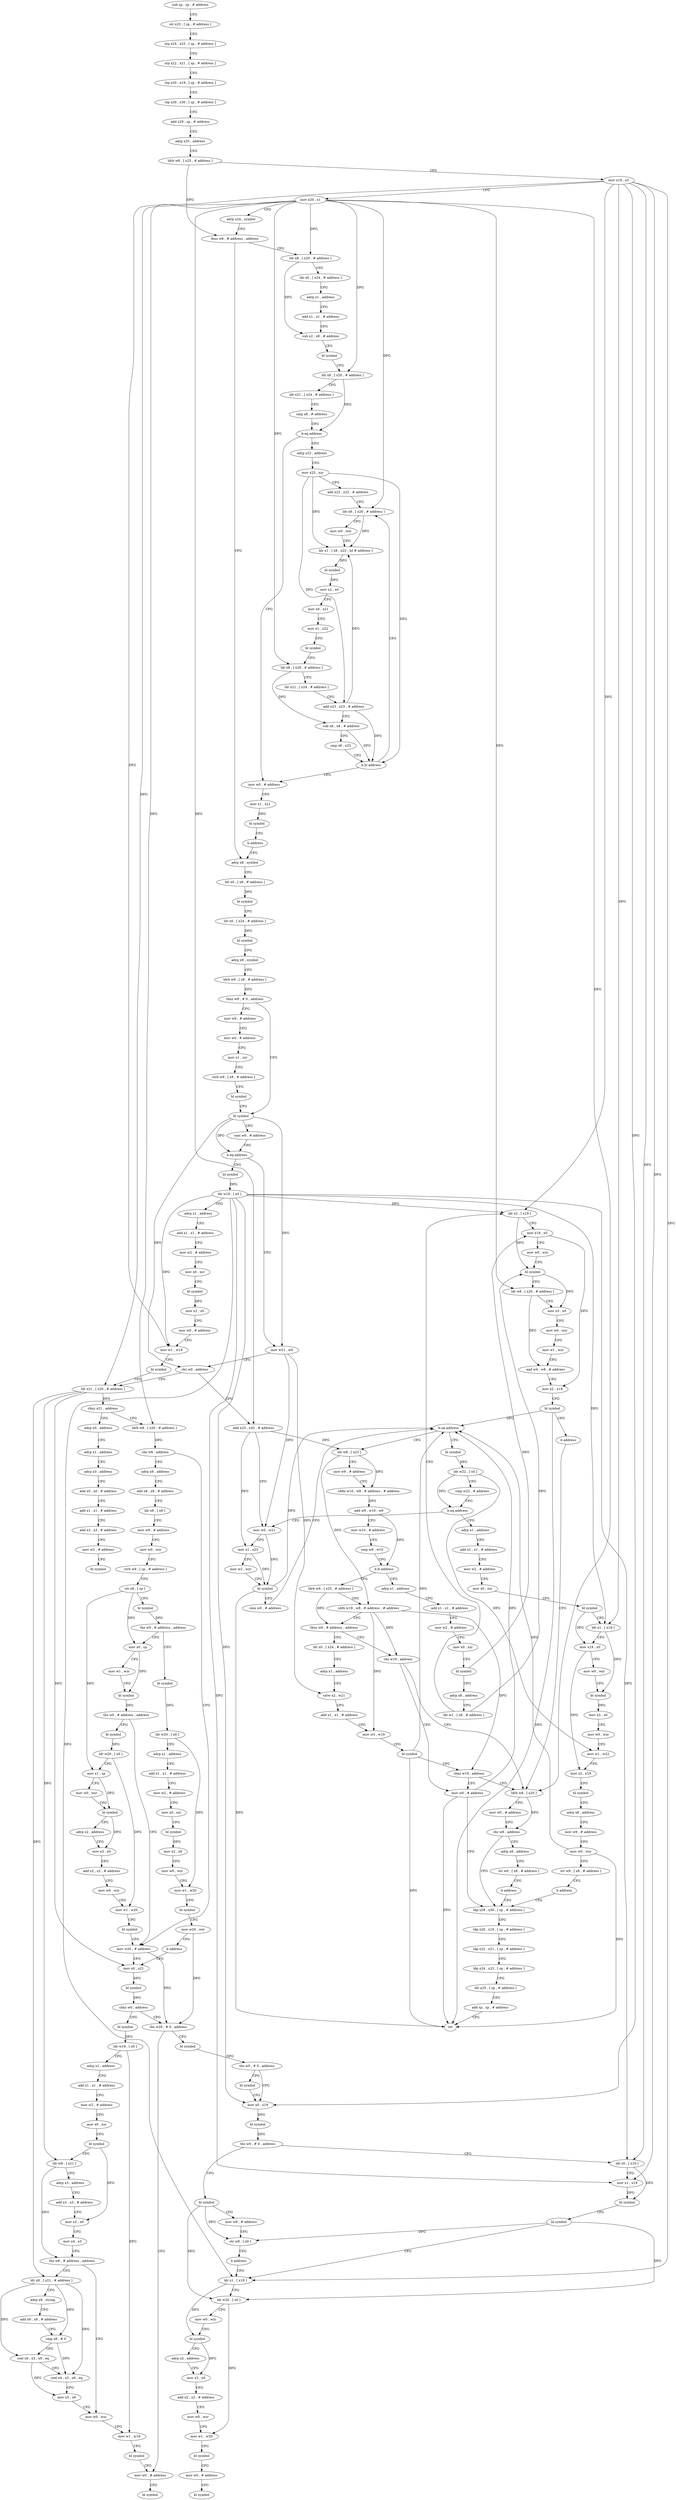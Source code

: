 digraph "func" {
"4218856" [label = "sub sp , sp , # address" ]
"4218860" [label = "str x25 , [ sp , # address ]" ]
"4218864" [label = "stp x24 , x23 , [ sp , # address ]" ]
"4218868" [label = "stp x22 , x21 , [ sp , # address ]" ]
"4218872" [label = "stp x20 , x19 , [ sp , # address ]" ]
"4218876" [label = "stp x29 , x30 , [ sp , # address ]" ]
"4218880" [label = "add x29 , sp , # address" ]
"4218884" [label = "adrp x25 , address" ]
"4218888" [label = "ldrb w8 , [ x25 , # address ]" ]
"4218892" [label = "mov x19 , x3" ]
"4218896" [label = "mov x20 , x1" ]
"4218900" [label = "adrp x24 , symbol" ]
"4218904" [label = "tbnz w8 , # address , address" ]
"4219244" [label = "ldr x8 , [ x20 , # address ]" ]
"4218908" [label = "adrp x8 , symbol" ]
"4219248" [label = "ldr x0 , [ x24 , # address ]" ]
"4219252" [label = "adrp x1 , address" ]
"4219256" [label = "add x1 , x1 , # address" ]
"4219260" [label = "sub x2 , x8 , # address" ]
"4219264" [label = "bl symbol" ]
"4219268" [label = "ldr x8 , [ x20 , # address ]" ]
"4219272" [label = "ldr x21 , [ x24 , # address ]" ]
"4219276" [label = "cmp x8 , # address" ]
"4219280" [label = "b.eq address" ]
"4219352" [label = "mov w0 , # address" ]
"4219284" [label = "adrp x22 , address" ]
"4218912" [label = "ldr x0 , [ x8 , # address ]" ]
"4218916" [label = "bl symbol" ]
"4218920" [label = "ldr x0 , [ x24 , # address ]" ]
"4218924" [label = "bl symbol" ]
"4218928" [label = "adrp x8 , symbol" ]
"4218932" [label = "ldrb w9 , [ x8 , # address ]" ]
"4218936" [label = "tbnz w9 , # 0 , address" ]
"4218960" [label = "bl symbol" ]
"4218940" [label = "mov w9 , # address" ]
"4219356" [label = "mov x1 , x21" ]
"4219360" [label = "bl symbol" ]
"4219364" [label = "b address" ]
"4219288" [label = "mov x23 , xzr" ]
"4219292" [label = "add x22 , x22 , # address" ]
"4219296" [label = "ldr x8 , [ x20 , # address ]" ]
"4218964" [label = "cmn w0 , # address" ]
"4218968" [label = "b.eq address" ]
"4219428" [label = "bl symbol" ]
"4218972" [label = "mov w21 , w0" ]
"4218944" [label = "mov w0 , # address" ]
"4218948" [label = "mov x1 , xzr" ]
"4218952" [label = "strb w9 , [ x8 , # address ]" ]
"4218956" [label = "bl symbol" ]
"4219300" [label = "mov w0 , wzr" ]
"4219304" [label = "ldr x1 , [ x8 , x23 , lsl # address ]" ]
"4219308" [label = "bl symbol" ]
"4219312" [label = "mov x2 , x0" ]
"4219316" [label = "mov x0 , x21" ]
"4219320" [label = "mov x1 , x22" ]
"4219324" [label = "bl symbol" ]
"4219328" [label = "ldr x8 , [ x20 , # address ]" ]
"4219332" [label = "ldr x21 , [ x24 , # address ]" ]
"4219336" [label = "add x23 , x23 , # address" ]
"4219340" [label = "sub x8 , x8 , # address" ]
"4219344" [label = "cmp x8 , x23" ]
"4219348" [label = "b.hi address" ]
"4219432" [label = "ldr w19 , [ x0 ]" ]
"4219436" [label = "adrp x1 , address" ]
"4219440" [label = "add x1 , x1 , # address" ]
"4219444" [label = "mov w2 , # address" ]
"4219448" [label = "mov x0 , xzr" ]
"4219452" [label = "bl symbol" ]
"4219456" [label = "mov x2 , x0" ]
"4219460" [label = "mov w0 , # address" ]
"4219464" [label = "mov w1 , w19" ]
"4219468" [label = "bl symbol" ]
"4219472" [label = "ldr x21 , [ x20 , # address ]" ]
"4218976" [label = "cbz w0 , address" ]
"4218980" [label = "add x23 , x20 , # address" ]
"4219512" [label = "ldrb w8 , [ x20 , # address ]" ]
"4219516" [label = "cbz w8 , address" ]
"4219668" [label = "mov w20 , # address" ]
"4219520" [label = "adrp x8 , address" ]
"4219480" [label = "adrp x0 , address" ]
"4219484" [label = "adrp x1 , address" ]
"4219488" [label = "adrp x3 , address" ]
"4219492" [label = "add x0 , x0 , # address" ]
"4219496" [label = "add x1 , x1 , # address" ]
"4219500" [label = "add x3 , x3 , # address" ]
"4219504" [label = "mov w2 , # address" ]
"4219508" [label = "bl symbol" ]
"4219476" [label = "cbnz x21 , address" ]
"4218984" [label = "mov w0 , w21" ]
"4219672" [label = "mov x0 , x21" ]
"4219524" [label = "add x8 , x8 , # address" ]
"4219528" [label = "ldr x8 , [ x8 ]" ]
"4219532" [label = "mov w9 , # address" ]
"4219536" [label = "mov w0 , wzr" ]
"4219540" [label = "strh w9 , [ sp , # address ]" ]
"4219544" [label = "str x8 , [ sp ]" ]
"4219548" [label = "bl symbol" ]
"4219552" [label = "tbz w0 , # address , address" ]
"4219608" [label = "mov x0 , sp" ]
"4219556" [label = "bl symbol" ]
"4219100" [label = "ldr w8 , [ x23 ]" ]
"4219104" [label = "mov w9 , # address" ]
"4219108" [label = "ubfiz w10 , w8 , # address , # address" ]
"4219112" [label = "add w9 , w10 , w9" ]
"4219116" [label = "mov w10 , # address" ]
"4219120" [label = "cmp w9 , w10" ]
"4219124" [label = "b.lt address" ]
"4219204" [label = "ldrb w9 , [ x25 , # address ]" ]
"4219128" [label = "adrp x1 , address" ]
"4219008" [label = "bl symbol" ]
"4219012" [label = "ldr w22 , [ x0 ]" ]
"4219016" [label = "cmp w22 , # address" ]
"4219020" [label = "b.eq address" ]
"4219024" [label = "adrp x1 , address" ]
"4219728" [label = "bl symbol" ]
"4219732" [label = "ldr w19 , [ x0 ]" ]
"4219736" [label = "adrp x1 , address" ]
"4219740" [label = "add x1 , x1 , # address" ]
"4219744" [label = "mov w2 , # address" ]
"4219748" [label = "mov x0 , xzr" ]
"4219752" [label = "bl symbol" ]
"4219756" [label = "ldr w8 , [ x21 ]" ]
"4219760" [label = "adrp x3 , address" ]
"4219764" [label = "add x3 , x3 , # address" ]
"4219768" [label = "mov x2 , x0" ]
"4219772" [label = "mov x4 , x3" ]
"4219776" [label = "tbz w8 , # address , address" ]
"4219808" [label = "mov w0 , wzr" ]
"4219780" [label = "ldr x8 , [ x21 , # address ]" ]
"4219684" [label = "tbz w20 , # 0 , address" ]
"4219820" [label = "mov w0 , # address" ]
"4219688" [label = "bl symbol" ]
"4219612" [label = "mov w1 , wzr" ]
"4219616" [label = "bl symbol" ]
"4219620" [label = "tbz w0 , # address , address" ]
"4219624" [label = "bl symbol" ]
"4219560" [label = "ldr w20 , [ x0 ]" ]
"4219564" [label = "adrp x1 , address" ]
"4219568" [label = "add x1 , x1 , # address" ]
"4219572" [label = "mov w2 , # address" ]
"4219576" [label = "mov x0 , xzr" ]
"4219580" [label = "bl symbol" ]
"4219584" [label = "mov x2 , x0" ]
"4219588" [label = "mov w0 , wzr" ]
"4219592" [label = "mov w1 , w20" ]
"4219596" [label = "bl symbol" ]
"4219600" [label = "mov w20 , wzr" ]
"4219604" [label = "b address" ]
"4219208" [label = "ubfx w19 , w8 , # address , # address" ]
"4219212" [label = "tbnz w9 , # address , address" ]
"4219368" [label = "ldr x0 , [ x24 , # address ]" ]
"4219216" [label = "cbz w19 , address" ]
"4219132" [label = "add x1 , x1 , # address" ]
"4219136" [label = "mov w2 , # address" ]
"4219140" [label = "mov x0 , xzr" ]
"4219144" [label = "bl symbol" ]
"4219148" [label = "adrp x8 , address" ]
"4219152" [label = "ldr w1 , [ x8 , # address ]" ]
"4219156" [label = "ldr x2 , [ x19 ]" ]
"4219160" [label = "mov x19 , x0" ]
"4219164" [label = "mov w0 , wzr" ]
"4219168" [label = "bl symbol" ]
"4219172" [label = "ldr w8 , [ x20 , # address ]" ]
"4219176" [label = "mov x3 , x0" ]
"4219180" [label = "mov w0 , wzr" ]
"4219184" [label = "mov w1 , wzr" ]
"4219188" [label = "and w4 , w8 , # address" ]
"4219192" [label = "mov x2 , x19" ]
"4219196" [label = "bl symbol" ]
"4219200" [label = "b address" ]
"4219220" [label = "ldrb w8 , [ x20 ]" ]
"4218988" [label = "mov x1 , x23" ]
"4218992" [label = "mov w2 , wzr" ]
"4218996" [label = "bl symbol" ]
"4219000" [label = "cmn w0 , # address" ]
"4219004" [label = "b.ne address" ]
"4219028" [label = "add x1 , x1 , # address" ]
"4219032" [label = "mov w2 , # address" ]
"4219036" [label = "mov x0 , xzr" ]
"4219040" [label = "bl symbol" ]
"4219044" [label = "ldr x1 , [ x19 ]" ]
"4219048" [label = "mov x19 , x0" ]
"4219052" [label = "mov w0 , wzr" ]
"4219056" [label = "bl symbol" ]
"4219060" [label = "mov x3 , x0" ]
"4219064" [label = "mov w0 , wzr" ]
"4219068" [label = "mov w1 , w22" ]
"4219072" [label = "mov x2 , x19" ]
"4219076" [label = "bl symbol" ]
"4219080" [label = "adrp x8 , address" ]
"4219084" [label = "mov w9 , # address" ]
"4219088" [label = "mov w0 , wzr" ]
"4219092" [label = "str w9 , [ x8 , # address ]" ]
"4219096" [label = "b address" ]
"4219400" [label = "ldp x29 , x30 , [ sp , # address ]" ]
"4219812" [label = "mov w1 , w19" ]
"4219816" [label = "bl symbol" ]
"4219784" [label = "adrp x9 , string" ]
"4219788" [label = "add x9 , x9 , # address" ]
"4219792" [label = "cmp x8 , # 0" ]
"4219796" [label = "csel x9 , x3 , x9 , eq" ]
"4219800" [label = "csel x4 , x3 , x8 , eq" ]
"4219804" [label = "mov x3 , x9" ]
"4219824" [label = "bl symbol" ]
"4219692" [label = "tbz w0 , # 0 , address" ]
"4219700" [label = "mov x0 , x19" ]
"4219696" [label = "bl symbol" ]
"4219628" [label = "ldr w20 , [ x0 ]" ]
"4219632" [label = "mov x1 , sp" ]
"4219636" [label = "mov w0 , wzr" ]
"4219640" [label = "bl symbol" ]
"4219644" [label = "adrp x2 , address" ]
"4219648" [label = "mov x3 , x0" ]
"4219652" [label = "add x2 , x2 , # address" ]
"4219656" [label = "mov w0 , wzr" ]
"4219660" [label = "mov w1 , w20" ]
"4219664" [label = "bl symbol" ]
"4219676" [label = "bl symbol" ]
"4219680" [label = "cbnz w0 , address" ]
"4219372" [label = "adrp x1 , address" ]
"4219376" [label = "sxtw x2 , w21" ]
"4219380" [label = "add x1 , x1 , # address" ]
"4219384" [label = "mov w3 , w19" ]
"4219388" [label = "bl symbol" ]
"4219392" [label = "cbnz w19 , address" ]
"4219396" [label = "mov w0 , # address" ]
"4219224" [label = "mov w0 , # address" ]
"4219228" [label = "cbz w8 , address" ]
"4219232" [label = "adrp x8 , address" ]
"4219404" [label = "ldp x20 , x19 , [ sp , # address ]" ]
"4219408" [label = "ldp x22 , x21 , [ sp , # address ]" ]
"4219412" [label = "ldp x24 , x23 , [ sp , # address ]" ]
"4219416" [label = "ldr x25 , [ sp , # address ]" ]
"4219420" [label = "add sp , sp , # address" ]
"4219424" [label = "ret" ]
"4219704" [label = "bl symbol" ]
"4219708" [label = "tbz w0 , # 0 , address" ]
"4219828" [label = "ldr x0 , [ x19 ]" ]
"4219712" [label = "bl symbol" ]
"4219236" [label = "str w0 , [ x8 , # address ]" ]
"4219240" [label = "b address" ]
"4219832" [label = "mov x1 , x19" ]
"4219836" [label = "bl symbol" ]
"4219840" [label = "bl symbol" ]
"4219844" [label = "ldr x1 , [ x19 ]" ]
"4219716" [label = "mov w8 , # address" ]
"4219720" [label = "str w8 , [ x0 ]" ]
"4219724" [label = "b address" ]
"4219848" [label = "ldr w20 , [ x0 ]" ]
"4219852" [label = "mov w0 , wzr" ]
"4219856" [label = "bl symbol" ]
"4219860" [label = "adrp x2 , address" ]
"4219864" [label = "mov x3 , x0" ]
"4219868" [label = "add x2 , x2 , # address" ]
"4219872" [label = "mov w0 , wzr" ]
"4219876" [label = "mov w1 , w20" ]
"4219880" [label = "bl symbol" ]
"4219884" [label = "mov w0 , # address" ]
"4219888" [label = "bl symbol" ]
"4218856" -> "4218860" [ label = "CFG" ]
"4218860" -> "4218864" [ label = "CFG" ]
"4218864" -> "4218868" [ label = "CFG" ]
"4218868" -> "4218872" [ label = "CFG" ]
"4218872" -> "4218876" [ label = "CFG" ]
"4218876" -> "4218880" [ label = "CFG" ]
"4218880" -> "4218884" [ label = "CFG" ]
"4218884" -> "4218888" [ label = "CFG" ]
"4218888" -> "4218892" [ label = "CFG" ]
"4218888" -> "4218904" [ label = "DFG" ]
"4218892" -> "4218896" [ label = "CFG" ]
"4218892" -> "4219464" [ label = "DFG" ]
"4218892" -> "4219156" [ label = "DFG" ]
"4218892" -> "4219044" [ label = "DFG" ]
"4218892" -> "4219700" [ label = "DFG" ]
"4218892" -> "4219828" [ label = "DFG" ]
"4218892" -> "4219832" [ label = "DFG" ]
"4218892" -> "4219844" [ label = "DFG" ]
"4218896" -> "4218900" [ label = "CFG" ]
"4218896" -> "4219244" [ label = "DFG" ]
"4218896" -> "4219268" [ label = "DFG" ]
"4218896" -> "4219296" [ label = "DFG" ]
"4218896" -> "4219328" [ label = "DFG" ]
"4218896" -> "4219472" [ label = "DFG" ]
"4218896" -> "4218980" [ label = "DFG" ]
"4218896" -> "4219512" [ label = "DFG" ]
"4218896" -> "4219172" [ label = "DFG" ]
"4218896" -> "4219220" [ label = "DFG" ]
"4218900" -> "4218904" [ label = "CFG" ]
"4218904" -> "4219244" [ label = "CFG" ]
"4218904" -> "4218908" [ label = "CFG" ]
"4219244" -> "4219248" [ label = "CFG" ]
"4219244" -> "4219260" [ label = "DFG" ]
"4218908" -> "4218912" [ label = "CFG" ]
"4219248" -> "4219252" [ label = "CFG" ]
"4219252" -> "4219256" [ label = "CFG" ]
"4219256" -> "4219260" [ label = "CFG" ]
"4219260" -> "4219264" [ label = "CFG" ]
"4219264" -> "4219268" [ label = "CFG" ]
"4219268" -> "4219272" [ label = "CFG" ]
"4219268" -> "4219280" [ label = "DFG" ]
"4219272" -> "4219276" [ label = "CFG" ]
"4219276" -> "4219280" [ label = "CFG" ]
"4219280" -> "4219352" [ label = "CFG" ]
"4219280" -> "4219284" [ label = "CFG" ]
"4219352" -> "4219356" [ label = "CFG" ]
"4219284" -> "4219288" [ label = "CFG" ]
"4218912" -> "4218916" [ label = "DFG" ]
"4218916" -> "4218920" [ label = "CFG" ]
"4218920" -> "4218924" [ label = "DFG" ]
"4218924" -> "4218928" [ label = "CFG" ]
"4218928" -> "4218932" [ label = "CFG" ]
"4218932" -> "4218936" [ label = "DFG" ]
"4218936" -> "4218960" [ label = "CFG" ]
"4218936" -> "4218940" [ label = "CFG" ]
"4218960" -> "4218964" [ label = "CFG" ]
"4218960" -> "4218968" [ label = "DFG" ]
"4218960" -> "4218972" [ label = "DFG" ]
"4218960" -> "4218976" [ label = "DFG" ]
"4218940" -> "4218944" [ label = "CFG" ]
"4219356" -> "4219360" [ label = "DFG" ]
"4219360" -> "4219364" [ label = "CFG" ]
"4219364" -> "4218908" [ label = "CFG" ]
"4219288" -> "4219292" [ label = "CFG" ]
"4219288" -> "4219304" [ label = "DFG" ]
"4219288" -> "4219336" [ label = "DFG" ]
"4219288" -> "4219348" [ label = "DFG" ]
"4219292" -> "4219296" [ label = "CFG" ]
"4219296" -> "4219300" [ label = "CFG" ]
"4219296" -> "4219304" [ label = "DFG" ]
"4218964" -> "4218968" [ label = "CFG" ]
"4218968" -> "4219428" [ label = "CFG" ]
"4218968" -> "4218972" [ label = "CFG" ]
"4219428" -> "4219432" [ label = "DFG" ]
"4218972" -> "4218976" [ label = "CFG" ]
"4218972" -> "4218984" [ label = "DFG" ]
"4218972" -> "4219376" [ label = "DFG" ]
"4218944" -> "4218948" [ label = "CFG" ]
"4218948" -> "4218952" [ label = "CFG" ]
"4218952" -> "4218956" [ label = "CFG" ]
"4218956" -> "4218960" [ label = "CFG" ]
"4219300" -> "4219304" [ label = "CFG" ]
"4219304" -> "4219308" [ label = "DFG" ]
"4219308" -> "4219312" [ label = "DFG" ]
"4219312" -> "4219316" [ label = "CFG" ]
"4219316" -> "4219320" [ label = "CFG" ]
"4219320" -> "4219324" [ label = "CFG" ]
"4219324" -> "4219328" [ label = "CFG" ]
"4219328" -> "4219332" [ label = "CFG" ]
"4219328" -> "4219340" [ label = "DFG" ]
"4219332" -> "4219336" [ label = "CFG" ]
"4219336" -> "4219340" [ label = "CFG" ]
"4219336" -> "4219304" [ label = "DFG" ]
"4219336" -> "4219348" [ label = "DFG" ]
"4219340" -> "4219344" [ label = "CFG" ]
"4219340" -> "4219348" [ label = "DFG" ]
"4219344" -> "4219348" [ label = "CFG" ]
"4219348" -> "4219296" [ label = "CFG" ]
"4219348" -> "4219352" [ label = "CFG" ]
"4219432" -> "4219436" [ label = "CFG" ]
"4219432" -> "4219464" [ label = "DFG" ]
"4219432" -> "4219156" [ label = "DFG" ]
"4219432" -> "4219044" [ label = "DFG" ]
"4219432" -> "4219700" [ label = "DFG" ]
"4219432" -> "4219828" [ label = "DFG" ]
"4219432" -> "4219832" [ label = "DFG" ]
"4219432" -> "4219844" [ label = "DFG" ]
"4219436" -> "4219440" [ label = "CFG" ]
"4219440" -> "4219444" [ label = "CFG" ]
"4219444" -> "4219448" [ label = "CFG" ]
"4219448" -> "4219452" [ label = "CFG" ]
"4219452" -> "4219456" [ label = "DFG" ]
"4219456" -> "4219460" [ label = "CFG" ]
"4219460" -> "4219464" [ label = "CFG" ]
"4219464" -> "4219468" [ label = "CFG" ]
"4219468" -> "4219472" [ label = "CFG" ]
"4219472" -> "4219476" [ label = "DFG" ]
"4219472" -> "4219672" [ label = "DFG" ]
"4219472" -> "4219756" [ label = "DFG" ]
"4219472" -> "4219780" [ label = "DFG" ]
"4218976" -> "4219472" [ label = "CFG" ]
"4218976" -> "4218980" [ label = "CFG" ]
"4218980" -> "4218984" [ label = "CFG" ]
"4218980" -> "4218988" [ label = "DFG" ]
"4218980" -> "4219100" [ label = "DFG" ]
"4219512" -> "4219516" [ label = "DFG" ]
"4219516" -> "4219668" [ label = "CFG" ]
"4219516" -> "4219520" [ label = "CFG" ]
"4219668" -> "4219672" [ label = "CFG" ]
"4219668" -> "4219684" [ label = "DFG" ]
"4219520" -> "4219524" [ label = "CFG" ]
"4219480" -> "4219484" [ label = "CFG" ]
"4219484" -> "4219488" [ label = "CFG" ]
"4219488" -> "4219492" [ label = "CFG" ]
"4219492" -> "4219496" [ label = "CFG" ]
"4219496" -> "4219500" [ label = "CFG" ]
"4219500" -> "4219504" [ label = "CFG" ]
"4219504" -> "4219508" [ label = "CFG" ]
"4219476" -> "4219512" [ label = "CFG" ]
"4219476" -> "4219480" [ label = "CFG" ]
"4218984" -> "4218988" [ label = "CFG" ]
"4218984" -> "4218996" [ label = "DFG" ]
"4219672" -> "4219676" [ label = "DFG" ]
"4219524" -> "4219528" [ label = "CFG" ]
"4219528" -> "4219532" [ label = "CFG" ]
"4219532" -> "4219536" [ label = "CFG" ]
"4219536" -> "4219540" [ label = "CFG" ]
"4219540" -> "4219544" [ label = "CFG" ]
"4219544" -> "4219548" [ label = "CFG" ]
"4219544" -> "4219608" [ label = "DFG" ]
"4219544" -> "4219632" [ label = "DFG" ]
"4219548" -> "4219552" [ label = "DFG" ]
"4219552" -> "4219608" [ label = "CFG" ]
"4219552" -> "4219556" [ label = "CFG" ]
"4219608" -> "4219612" [ label = "CFG" ]
"4219608" -> "4219616" [ label = "DFG" ]
"4219556" -> "4219560" [ label = "DFG" ]
"4219100" -> "4219104" [ label = "CFG" ]
"4219100" -> "4219108" [ label = "DFG" ]
"4219100" -> "4219208" [ label = "DFG" ]
"4219104" -> "4219108" [ label = "CFG" ]
"4219108" -> "4219112" [ label = "DFG" ]
"4219112" -> "4219116" [ label = "CFG" ]
"4219112" -> "4219124" [ label = "DFG" ]
"4219116" -> "4219120" [ label = "CFG" ]
"4219120" -> "4219124" [ label = "CFG" ]
"4219124" -> "4219204" [ label = "CFG" ]
"4219124" -> "4219128" [ label = "CFG" ]
"4219204" -> "4219208" [ label = "CFG" ]
"4219204" -> "4219212" [ label = "DFG" ]
"4219128" -> "4219132" [ label = "CFG" ]
"4219008" -> "4219012" [ label = "DFG" ]
"4219012" -> "4219016" [ label = "CFG" ]
"4219012" -> "4219020" [ label = "DFG" ]
"4219012" -> "4219068" [ label = "DFG" ]
"4219016" -> "4219020" [ label = "CFG" ]
"4219020" -> "4218984" [ label = "CFG" ]
"4219020" -> "4219024" [ label = "CFG" ]
"4219024" -> "4219028" [ label = "CFG" ]
"4219728" -> "4219732" [ label = "DFG" ]
"4219732" -> "4219736" [ label = "CFG" ]
"4219732" -> "4219812" [ label = "DFG" ]
"4219736" -> "4219740" [ label = "CFG" ]
"4219740" -> "4219744" [ label = "CFG" ]
"4219744" -> "4219748" [ label = "CFG" ]
"4219748" -> "4219752" [ label = "CFG" ]
"4219752" -> "4219756" [ label = "CFG" ]
"4219752" -> "4219768" [ label = "DFG" ]
"4219756" -> "4219760" [ label = "CFG" ]
"4219756" -> "4219776" [ label = "DFG" ]
"4219760" -> "4219764" [ label = "CFG" ]
"4219764" -> "4219768" [ label = "CFG" ]
"4219768" -> "4219772" [ label = "CFG" ]
"4219772" -> "4219776" [ label = "CFG" ]
"4219776" -> "4219808" [ label = "CFG" ]
"4219776" -> "4219780" [ label = "CFG" ]
"4219808" -> "4219812" [ label = "CFG" ]
"4219780" -> "4219784" [ label = "CFG" ]
"4219780" -> "4219792" [ label = "DFG" ]
"4219780" -> "4219796" [ label = "DFG" ]
"4219780" -> "4219800" [ label = "DFG" ]
"4219684" -> "4219820" [ label = "CFG" ]
"4219684" -> "4219688" [ label = "CFG" ]
"4219820" -> "4219824" [ label = "CFG" ]
"4219688" -> "4219692" [ label = "DFG" ]
"4219612" -> "4219616" [ label = "CFG" ]
"4219616" -> "4219620" [ label = "DFG" ]
"4219620" -> "4219668" [ label = "CFG" ]
"4219620" -> "4219624" [ label = "CFG" ]
"4219624" -> "4219628" [ label = "DFG" ]
"4219560" -> "4219564" [ label = "CFG" ]
"4219560" -> "4219592" [ label = "DFG" ]
"4219564" -> "4219568" [ label = "CFG" ]
"4219568" -> "4219572" [ label = "CFG" ]
"4219572" -> "4219576" [ label = "CFG" ]
"4219576" -> "4219580" [ label = "CFG" ]
"4219580" -> "4219584" [ label = "DFG" ]
"4219584" -> "4219588" [ label = "CFG" ]
"4219588" -> "4219592" [ label = "CFG" ]
"4219592" -> "4219596" [ label = "CFG" ]
"4219596" -> "4219600" [ label = "CFG" ]
"4219600" -> "4219604" [ label = "CFG" ]
"4219600" -> "4219684" [ label = "DFG" ]
"4219604" -> "4219672" [ label = "CFG" ]
"4219208" -> "4219212" [ label = "CFG" ]
"4219208" -> "4219384" [ label = "DFG" ]
"4219208" -> "4219392" [ label = "DFG" ]
"4219208" -> "4219216" [ label = "DFG" ]
"4219212" -> "4219368" [ label = "CFG" ]
"4219212" -> "4219216" [ label = "CFG" ]
"4219368" -> "4219372" [ label = "CFG" ]
"4219216" -> "4219396" [ label = "CFG" ]
"4219216" -> "4219220" [ label = "CFG" ]
"4219132" -> "4219136" [ label = "CFG" ]
"4219136" -> "4219140" [ label = "CFG" ]
"4219140" -> "4219144" [ label = "CFG" ]
"4219144" -> "4219148" [ label = "CFG" ]
"4219144" -> "4219160" [ label = "DFG" ]
"4219148" -> "4219152" [ label = "CFG" ]
"4219152" -> "4219156" [ label = "CFG" ]
"4219152" -> "4219168" [ label = "DFG" ]
"4219156" -> "4219160" [ label = "CFG" ]
"4219156" -> "4219168" [ label = "DFG" ]
"4219160" -> "4219164" [ label = "CFG" ]
"4219160" -> "4219192" [ label = "DFG" ]
"4219164" -> "4219168" [ label = "CFG" ]
"4219168" -> "4219172" [ label = "CFG" ]
"4219168" -> "4219176" [ label = "DFG" ]
"4219172" -> "4219176" [ label = "CFG" ]
"4219172" -> "4219188" [ label = "DFG" ]
"4219176" -> "4219180" [ label = "CFG" ]
"4219180" -> "4219184" [ label = "CFG" ]
"4219184" -> "4219188" [ label = "CFG" ]
"4219188" -> "4219192" [ label = "CFG" ]
"4219192" -> "4219196" [ label = "CFG" ]
"4219196" -> "4219200" [ label = "CFG" ]
"4219196" -> "4219004" [ label = "DFG" ]
"4219196" -> "4219424" [ label = "DFG" ]
"4219200" -> "4219220" [ label = "CFG" ]
"4219220" -> "4219224" [ label = "CFG" ]
"4219220" -> "4219228" [ label = "DFG" ]
"4218988" -> "4218992" [ label = "CFG" ]
"4218988" -> "4218996" [ label = "DFG" ]
"4218992" -> "4218996" [ label = "CFG" ]
"4218996" -> "4219000" [ label = "CFG" ]
"4218996" -> "4219004" [ label = "DFG" ]
"4218996" -> "4219424" [ label = "DFG" ]
"4219000" -> "4219004" [ label = "CFG" ]
"4219004" -> "4219100" [ label = "CFG" ]
"4219004" -> "4219008" [ label = "CFG" ]
"4219028" -> "4219032" [ label = "CFG" ]
"4219032" -> "4219036" [ label = "CFG" ]
"4219036" -> "4219040" [ label = "CFG" ]
"4219040" -> "4219044" [ label = "CFG" ]
"4219040" -> "4219048" [ label = "DFG" ]
"4219044" -> "4219048" [ label = "CFG" ]
"4219044" -> "4219056" [ label = "DFG" ]
"4219048" -> "4219052" [ label = "CFG" ]
"4219048" -> "4219072" [ label = "DFG" ]
"4219052" -> "4219056" [ label = "CFG" ]
"4219056" -> "4219060" [ label = "DFG" ]
"4219060" -> "4219064" [ label = "CFG" ]
"4219064" -> "4219068" [ label = "CFG" ]
"4219068" -> "4219072" [ label = "CFG" ]
"4219072" -> "4219076" [ label = "CFG" ]
"4219076" -> "4219080" [ label = "CFG" ]
"4219080" -> "4219084" [ label = "CFG" ]
"4219084" -> "4219088" [ label = "CFG" ]
"4219088" -> "4219092" [ label = "CFG" ]
"4219088" -> "4219004" [ label = "DFG" ]
"4219088" -> "4219424" [ label = "DFG" ]
"4219092" -> "4219096" [ label = "CFG" ]
"4219096" -> "4219400" [ label = "CFG" ]
"4219400" -> "4219404" [ label = "CFG" ]
"4219812" -> "4219816" [ label = "CFG" ]
"4219816" -> "4219820" [ label = "CFG" ]
"4219784" -> "4219788" [ label = "CFG" ]
"4219788" -> "4219792" [ label = "CFG" ]
"4219792" -> "4219796" [ label = "CFG" ]
"4219792" -> "4219800" [ label = "DFG" ]
"4219796" -> "4219800" [ label = "CFG" ]
"4219796" -> "4219804" [ label = "DFG" ]
"4219800" -> "4219804" [ label = "CFG" ]
"4219804" -> "4219808" [ label = "CFG" ]
"4219692" -> "4219700" [ label = "CFG" ]
"4219692" -> "4219696" [ label = "CFG" ]
"4219700" -> "4219704" [ label = "DFG" ]
"4219696" -> "4219700" [ label = "CFG" ]
"4219628" -> "4219632" [ label = "CFG" ]
"4219628" -> "4219660" [ label = "DFG" ]
"4219632" -> "4219636" [ label = "CFG" ]
"4219632" -> "4219640" [ label = "DFG" ]
"4219636" -> "4219640" [ label = "CFG" ]
"4219640" -> "4219644" [ label = "CFG" ]
"4219640" -> "4219648" [ label = "DFG" ]
"4219644" -> "4219648" [ label = "CFG" ]
"4219648" -> "4219652" [ label = "CFG" ]
"4219652" -> "4219656" [ label = "CFG" ]
"4219656" -> "4219660" [ label = "CFG" ]
"4219660" -> "4219664" [ label = "CFG" ]
"4219664" -> "4219668" [ label = "CFG" ]
"4219676" -> "4219680" [ label = "DFG" ]
"4219680" -> "4219728" [ label = "CFG" ]
"4219680" -> "4219684" [ label = "CFG" ]
"4219372" -> "4219376" [ label = "CFG" ]
"4219376" -> "4219380" [ label = "CFG" ]
"4219380" -> "4219384" [ label = "CFG" ]
"4219384" -> "4219388" [ label = "CFG" ]
"4219388" -> "4219392" [ label = "CFG" ]
"4219388" -> "4219004" [ label = "DFG" ]
"4219388" -> "4219424" [ label = "DFG" ]
"4219392" -> "4219220" [ label = "CFG" ]
"4219392" -> "4219396" [ label = "CFG" ]
"4219396" -> "4219400" [ label = "CFG" ]
"4219396" -> "4219004" [ label = "DFG" ]
"4219396" -> "4219424" [ label = "DFG" ]
"4219224" -> "4219228" [ label = "CFG" ]
"4219228" -> "4219400" [ label = "CFG" ]
"4219228" -> "4219232" [ label = "CFG" ]
"4219232" -> "4219236" [ label = "CFG" ]
"4219404" -> "4219408" [ label = "CFG" ]
"4219408" -> "4219412" [ label = "CFG" ]
"4219412" -> "4219416" [ label = "CFG" ]
"4219416" -> "4219420" [ label = "CFG" ]
"4219420" -> "4219424" [ label = "CFG" ]
"4219704" -> "4219708" [ label = "DFG" ]
"4219708" -> "4219828" [ label = "CFG" ]
"4219708" -> "4219712" [ label = "CFG" ]
"4219828" -> "4219832" [ label = "CFG" ]
"4219828" -> "4219836" [ label = "DFG" ]
"4219712" -> "4219716" [ label = "CFG" ]
"4219712" -> "4219720" [ label = "DFG" ]
"4219712" -> "4219848" [ label = "DFG" ]
"4219236" -> "4219240" [ label = "CFG" ]
"4219240" -> "4219400" [ label = "CFG" ]
"4219832" -> "4219836" [ label = "DFG" ]
"4219836" -> "4219840" [ label = "CFG" ]
"4219840" -> "4219844" [ label = "CFG" ]
"4219840" -> "4219720" [ label = "DFG" ]
"4219840" -> "4219848" [ label = "DFG" ]
"4219844" -> "4219848" [ label = "CFG" ]
"4219844" -> "4219856" [ label = "DFG" ]
"4219716" -> "4219720" [ label = "CFG" ]
"4219720" -> "4219724" [ label = "CFG" ]
"4219724" -> "4219844" [ label = "CFG" ]
"4219848" -> "4219852" [ label = "CFG" ]
"4219848" -> "4219876" [ label = "DFG" ]
"4219852" -> "4219856" [ label = "CFG" ]
"4219856" -> "4219860" [ label = "CFG" ]
"4219856" -> "4219864" [ label = "DFG" ]
"4219860" -> "4219864" [ label = "CFG" ]
"4219864" -> "4219868" [ label = "CFG" ]
"4219868" -> "4219872" [ label = "CFG" ]
"4219872" -> "4219876" [ label = "CFG" ]
"4219876" -> "4219880" [ label = "CFG" ]
"4219880" -> "4219884" [ label = "CFG" ]
"4219884" -> "4219888" [ label = "CFG" ]
}
